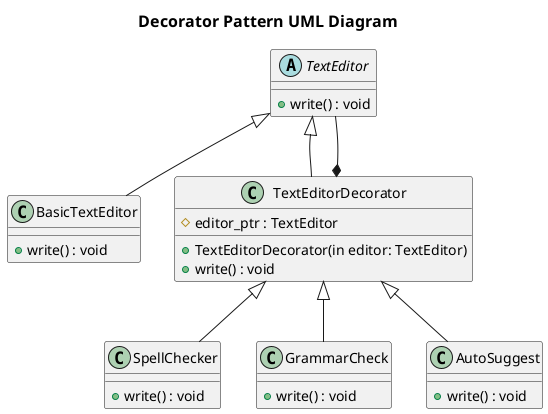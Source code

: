 @startuml

skinparam TitleFontSize 16
title "Decorator Pattern UML Diagram"

abstract TextEditor{
    +write() : void
}

class BasicTextEditor{
    +write() : void
}

class TextEditorDecorator{
    #editor_ptr : TextEditor
    +TextEditorDecorator(in editor: TextEditor)
    +write() : void
}

class SpellChecker{
    +write() : void
}

class GrammarCheck{
    +write() : void
}

class AutoSuggest{
    +write() : void
}

TextEditor <|-- BasicTextEditor
TextEditor <|-- TextEditorDecorator
TextEditorDecorator *-- TextEditor


TextEditorDecorator <|-- SpellChecker
TextEditorDecorator <|-- GrammarCheck
TextEditorDecorator <|-- AutoSuggest





@enduml

